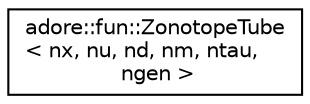 digraph "Graphical Class Hierarchy"
{
 // LATEX_PDF_SIZE
  edge [fontname="Helvetica",fontsize="10",labelfontname="Helvetica",labelfontsize="10"];
  node [fontname="Helvetica",fontsize="10",shape=record];
  rankdir="LR";
  Node0 [label="adore::fun::ZonotopeTube\l\< nx, nu, nd, nm, ntau,\l ngen \>",height=0.2,width=0.4,color="black", fillcolor="white", style="filled",URL="$classadore_1_1fun_1_1ZonotopeTube.html",tooltip=" "];
}
